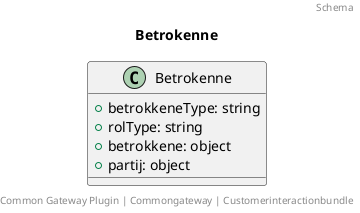 @startuml
title: Betrokenne
footer: Common Gateway Plugin | Commongateway | Customerinteractionbundle 
header: Schema

class Betrokenne {
  + betrokkeneType: string
  + rolType: string
  + betrokkene: object
  + partij: object
}
@enduml
